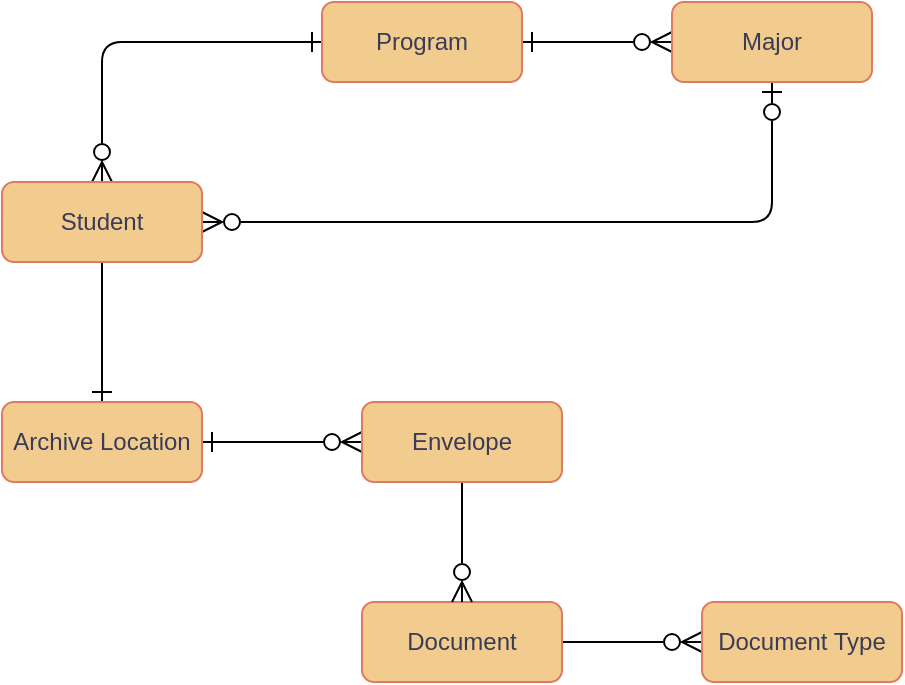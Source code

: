 <mxfile version="27.0.9">
  <diagram id="R2lEEEUBdFMjLlhIrx00" name="Page-1">
    <mxGraphModel dx="601" dy="402" grid="1" gridSize="10" guides="1" tooltips="1" connect="1" arrows="1" fold="1" page="1" pageScale="1" pageWidth="850" pageHeight="1100" math="0" shadow="0" extFonts="Permanent Marker^https://fonts.googleapis.com/css?family=Permanent+Marker">
      <root>
        <mxCell id="0" />
        <mxCell id="1" parent="0" />
        <mxCell id="ySwMNzD_Lvf89QUMuRCg-5" style="edgeStyle=none;curved=0;rounded=1;orthogonalLoop=1;jettySize=auto;html=1;exitX=0.5;exitY=0;exitDx=0;exitDy=0;entryX=0;entryY=0.5;entryDx=0;entryDy=0;fontSize=12;startSize=8;endSize=8;endArrow=ERone;endFill=0;startArrow=ERzeroToMany;startFill=0;" edge="1" parent="1" source="ySwMNzD_Lvf89QUMuRCg-1" target="ySwMNzD_Lvf89QUMuRCg-2">
          <mxGeometry relative="1" as="geometry">
            <Array as="points">
              <mxPoint x="270" y="90" />
            </Array>
          </mxGeometry>
        </mxCell>
        <mxCell id="ySwMNzD_Lvf89QUMuRCg-6" style="edgeStyle=none;curved=0;rounded=1;orthogonalLoop=1;jettySize=auto;html=1;exitX=1;exitY=0.5;exitDx=0;exitDy=0;entryX=0.5;entryY=1;entryDx=0;entryDy=0;fontSize=12;startSize=8;endSize=8;endArrow=ERzeroToOne;endFill=0;startArrow=ERzeroToMany;startFill=0;" edge="1" parent="1" source="ySwMNzD_Lvf89QUMuRCg-1" target="ySwMNzD_Lvf89QUMuRCg-3">
          <mxGeometry relative="1" as="geometry">
            <Array as="points">
              <mxPoint x="605" y="180" />
            </Array>
          </mxGeometry>
        </mxCell>
        <mxCell id="ySwMNzD_Lvf89QUMuRCg-10" style="edgeStyle=none;curved=1;rounded=1;orthogonalLoop=1;jettySize=auto;html=1;exitX=0.5;exitY=1;exitDx=0;exitDy=0;entryX=0.5;entryY=0;entryDx=0;entryDy=0;fontSize=12;startSize=8;endSize=8;endArrow=ERone;endFill=0;" edge="1" parent="1" source="ySwMNzD_Lvf89QUMuRCg-1" target="ySwMNzD_Lvf89QUMuRCg-7">
          <mxGeometry relative="1" as="geometry" />
        </mxCell>
        <mxCell id="ySwMNzD_Lvf89QUMuRCg-1" value="Student" style="whiteSpace=wrap;html=1;align=center;labelBackgroundColor=none;fillColor=#F2CC8F;strokeColor=#E07A5F;fontColor=#393C56;rounded=1;" vertex="1" parent="1">
          <mxGeometry x="220" y="160" width="100" height="40" as="geometry" />
        </mxCell>
        <mxCell id="ySwMNzD_Lvf89QUMuRCg-4" style="edgeStyle=none;curved=1;rounded=1;orthogonalLoop=1;jettySize=auto;html=1;exitX=1;exitY=0.5;exitDx=0;exitDy=0;entryX=0;entryY=0.5;entryDx=0;entryDy=0;fontSize=12;startSize=8;endSize=8;endArrow=ERzeroToMany;endFill=0;startArrow=ERone;startFill=0;" edge="1" parent="1" source="ySwMNzD_Lvf89QUMuRCg-2" target="ySwMNzD_Lvf89QUMuRCg-3">
          <mxGeometry relative="1" as="geometry" />
        </mxCell>
        <mxCell id="ySwMNzD_Lvf89QUMuRCg-2" value="Program" style="whiteSpace=wrap;html=1;align=center;labelBackgroundColor=none;fillColor=#F2CC8F;strokeColor=#E07A5F;fontColor=#393C56;rounded=1;" vertex="1" parent="1">
          <mxGeometry x="380" y="70" width="100" height="40" as="geometry" />
        </mxCell>
        <mxCell id="ySwMNzD_Lvf89QUMuRCg-3" value="Major" style="whiteSpace=wrap;html=1;align=center;labelBackgroundColor=none;fillColor=#F2CC8F;strokeColor=#E07A5F;fontColor=#393C56;rounded=1;" vertex="1" parent="1">
          <mxGeometry x="555" y="70" width="100" height="40" as="geometry" />
        </mxCell>
        <mxCell id="ySwMNzD_Lvf89QUMuRCg-12" style="edgeStyle=none;curved=1;rounded=1;orthogonalLoop=1;jettySize=auto;html=1;exitX=1;exitY=0.5;exitDx=0;exitDy=0;entryX=0;entryY=0.5;entryDx=0;entryDy=0;fontSize=12;startSize=8;endSize=8;endArrow=ERzeroToMany;endFill=0;startArrow=ERone;startFill=0;" edge="1" parent="1" source="ySwMNzD_Lvf89QUMuRCg-7" target="ySwMNzD_Lvf89QUMuRCg-11">
          <mxGeometry relative="1" as="geometry" />
        </mxCell>
        <mxCell id="ySwMNzD_Lvf89QUMuRCg-7" value="Archive Location" style="whiteSpace=wrap;html=1;align=center;labelBackgroundColor=none;fillColor=#F2CC8F;strokeColor=#E07A5F;fontColor=#393C56;rounded=1;" vertex="1" parent="1">
          <mxGeometry x="220" y="270" width="100" height="40" as="geometry" />
        </mxCell>
        <mxCell id="ySwMNzD_Lvf89QUMuRCg-15" style="edgeStyle=none;curved=1;rounded=1;orthogonalLoop=1;jettySize=auto;html=1;exitX=1;exitY=0.5;exitDx=0;exitDy=0;entryX=0;entryY=0.5;entryDx=0;entryDy=0;fontSize=12;startSize=8;endSize=8;endArrow=ERzeroToMany;endFill=0;" edge="1" parent="1" source="ySwMNzD_Lvf89QUMuRCg-8" target="ySwMNzD_Lvf89QUMuRCg-9">
          <mxGeometry relative="1" as="geometry" />
        </mxCell>
        <mxCell id="ySwMNzD_Lvf89QUMuRCg-8" value="Document" style="whiteSpace=wrap;html=1;align=center;labelBackgroundColor=none;fillColor=#F2CC8F;strokeColor=#E07A5F;fontColor=#393C56;rounded=1;" vertex="1" parent="1">
          <mxGeometry x="400" y="370" width="100" height="40" as="geometry" />
        </mxCell>
        <mxCell id="ySwMNzD_Lvf89QUMuRCg-9" value="Document Type" style="whiteSpace=wrap;html=1;align=center;labelBackgroundColor=none;fillColor=#F2CC8F;strokeColor=#E07A5F;fontColor=#393C56;rounded=1;" vertex="1" parent="1">
          <mxGeometry x="570" y="370" width="100" height="40" as="geometry" />
        </mxCell>
        <mxCell id="ySwMNzD_Lvf89QUMuRCg-13" style="edgeStyle=none;curved=1;rounded=1;orthogonalLoop=1;jettySize=auto;html=1;exitX=0.5;exitY=1;exitDx=0;exitDy=0;entryX=0.5;entryY=0;entryDx=0;entryDy=0;fontSize=12;startSize=8;endSize=8;endArrow=ERzeroToMany;endFill=0;" edge="1" parent="1" source="ySwMNzD_Lvf89QUMuRCg-11" target="ySwMNzD_Lvf89QUMuRCg-8">
          <mxGeometry relative="1" as="geometry" />
        </mxCell>
        <mxCell id="ySwMNzD_Lvf89QUMuRCg-11" value="Envelope" style="whiteSpace=wrap;html=1;align=center;labelBackgroundColor=none;fillColor=#F2CC8F;strokeColor=#E07A5F;fontColor=#393C56;rounded=1;" vertex="1" parent="1">
          <mxGeometry x="400" y="270" width="100" height="40" as="geometry" />
        </mxCell>
      </root>
    </mxGraphModel>
  </diagram>
</mxfile>
